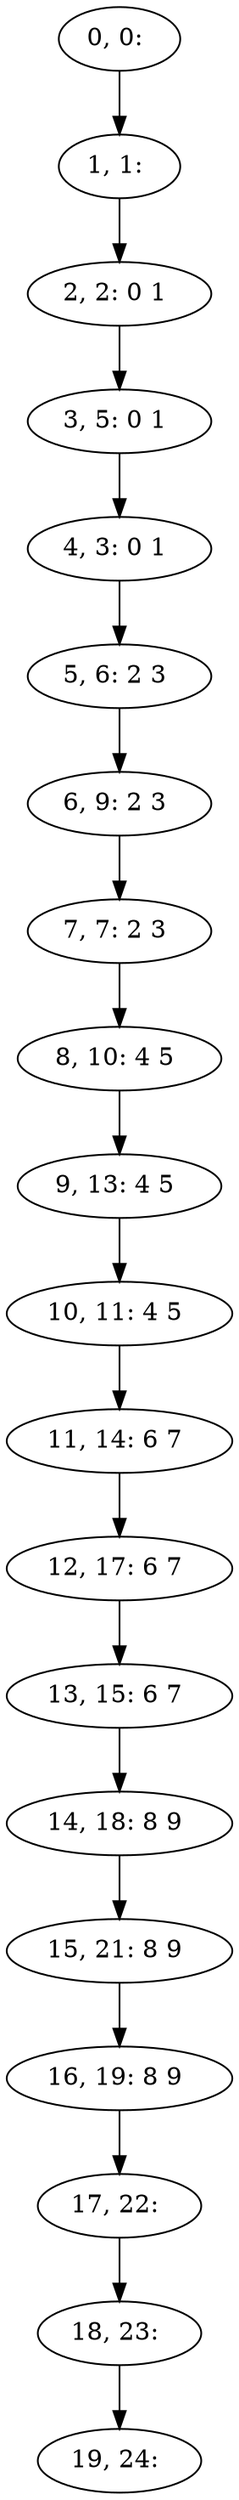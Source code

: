 digraph G {
0[label="0, 0: "];
1[label="1, 1: "];
2[label="2, 2: 0 1 "];
3[label="3, 5: 0 1 "];
4[label="4, 3: 0 1 "];
5[label="5, 6: 2 3 "];
6[label="6, 9: 2 3 "];
7[label="7, 7: 2 3 "];
8[label="8, 10: 4 5 "];
9[label="9, 13: 4 5 "];
10[label="10, 11: 4 5 "];
11[label="11, 14: 6 7 "];
12[label="12, 17: 6 7 "];
13[label="13, 15: 6 7 "];
14[label="14, 18: 8 9 "];
15[label="15, 21: 8 9 "];
16[label="16, 19: 8 9 "];
17[label="17, 22: "];
18[label="18, 23: "];
19[label="19, 24: "];
0->1 ;
1->2 ;
2->3 ;
3->4 ;
4->5 ;
5->6 ;
6->7 ;
7->8 ;
8->9 ;
9->10 ;
10->11 ;
11->12 ;
12->13 ;
13->14 ;
14->15 ;
15->16 ;
16->17 ;
17->18 ;
18->19 ;
}
